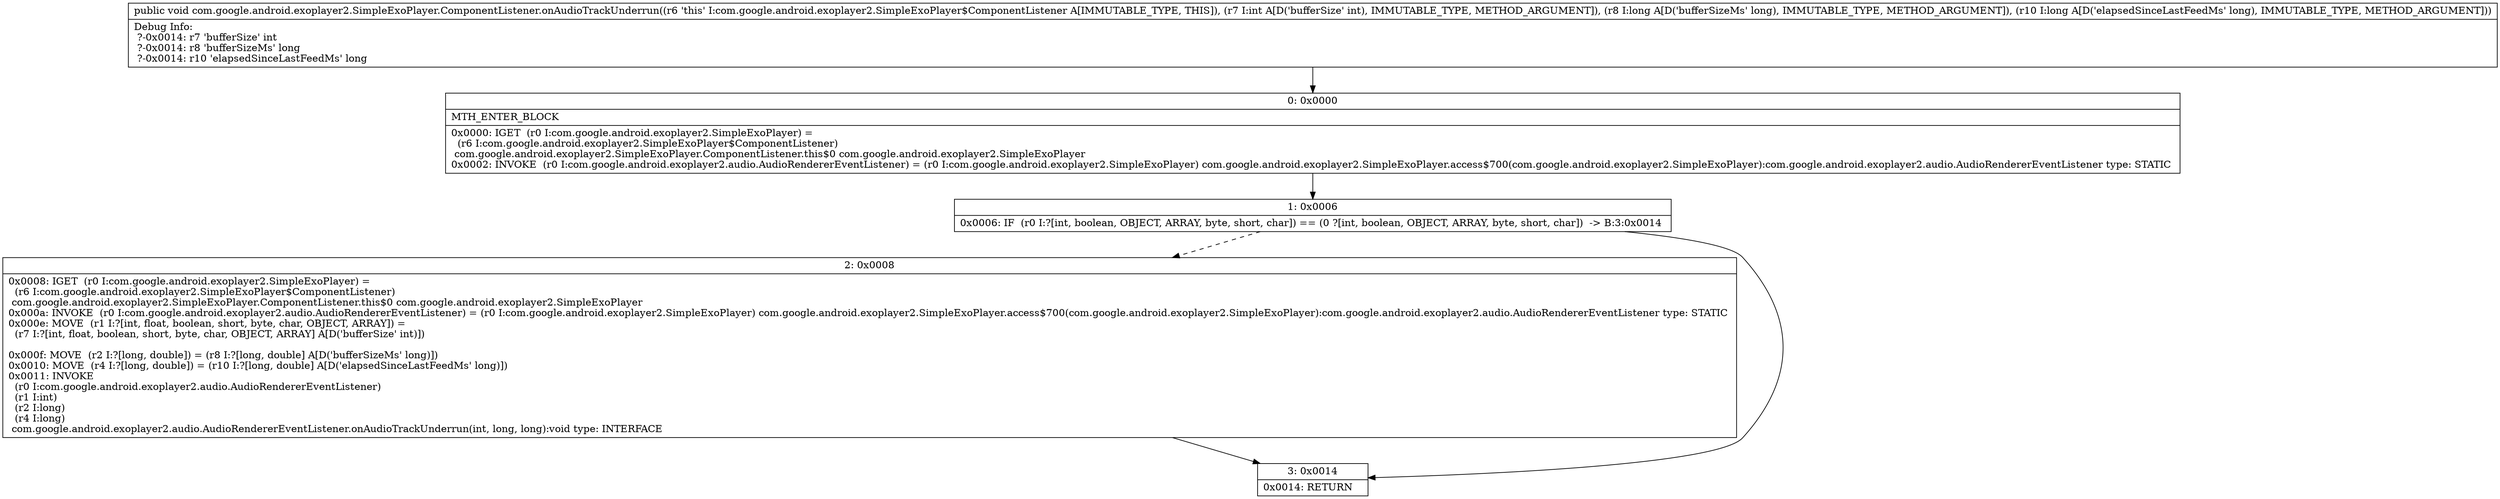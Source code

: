 digraph "CFG forcom.google.android.exoplayer2.SimpleExoPlayer.ComponentListener.onAudioTrackUnderrun(IJJ)V" {
Node_0 [shape=record,label="{0\:\ 0x0000|MTH_ENTER_BLOCK\l|0x0000: IGET  (r0 I:com.google.android.exoplayer2.SimpleExoPlayer) = \l  (r6 I:com.google.android.exoplayer2.SimpleExoPlayer$ComponentListener)\l com.google.android.exoplayer2.SimpleExoPlayer.ComponentListener.this$0 com.google.android.exoplayer2.SimpleExoPlayer \l0x0002: INVOKE  (r0 I:com.google.android.exoplayer2.audio.AudioRendererEventListener) = (r0 I:com.google.android.exoplayer2.SimpleExoPlayer) com.google.android.exoplayer2.SimpleExoPlayer.access$700(com.google.android.exoplayer2.SimpleExoPlayer):com.google.android.exoplayer2.audio.AudioRendererEventListener type: STATIC \l}"];
Node_1 [shape=record,label="{1\:\ 0x0006|0x0006: IF  (r0 I:?[int, boolean, OBJECT, ARRAY, byte, short, char]) == (0 ?[int, boolean, OBJECT, ARRAY, byte, short, char])  \-\> B:3:0x0014 \l}"];
Node_2 [shape=record,label="{2\:\ 0x0008|0x0008: IGET  (r0 I:com.google.android.exoplayer2.SimpleExoPlayer) = \l  (r6 I:com.google.android.exoplayer2.SimpleExoPlayer$ComponentListener)\l com.google.android.exoplayer2.SimpleExoPlayer.ComponentListener.this$0 com.google.android.exoplayer2.SimpleExoPlayer \l0x000a: INVOKE  (r0 I:com.google.android.exoplayer2.audio.AudioRendererEventListener) = (r0 I:com.google.android.exoplayer2.SimpleExoPlayer) com.google.android.exoplayer2.SimpleExoPlayer.access$700(com.google.android.exoplayer2.SimpleExoPlayer):com.google.android.exoplayer2.audio.AudioRendererEventListener type: STATIC \l0x000e: MOVE  (r1 I:?[int, float, boolean, short, byte, char, OBJECT, ARRAY]) = \l  (r7 I:?[int, float, boolean, short, byte, char, OBJECT, ARRAY] A[D('bufferSize' int)])\l \l0x000f: MOVE  (r2 I:?[long, double]) = (r8 I:?[long, double] A[D('bufferSizeMs' long)]) \l0x0010: MOVE  (r4 I:?[long, double]) = (r10 I:?[long, double] A[D('elapsedSinceLastFeedMs' long)]) \l0x0011: INVOKE  \l  (r0 I:com.google.android.exoplayer2.audio.AudioRendererEventListener)\l  (r1 I:int)\l  (r2 I:long)\l  (r4 I:long)\l com.google.android.exoplayer2.audio.AudioRendererEventListener.onAudioTrackUnderrun(int, long, long):void type: INTERFACE \l}"];
Node_3 [shape=record,label="{3\:\ 0x0014|0x0014: RETURN   \l}"];
MethodNode[shape=record,label="{public void com.google.android.exoplayer2.SimpleExoPlayer.ComponentListener.onAudioTrackUnderrun((r6 'this' I:com.google.android.exoplayer2.SimpleExoPlayer$ComponentListener A[IMMUTABLE_TYPE, THIS]), (r7 I:int A[D('bufferSize' int), IMMUTABLE_TYPE, METHOD_ARGUMENT]), (r8 I:long A[D('bufferSizeMs' long), IMMUTABLE_TYPE, METHOD_ARGUMENT]), (r10 I:long A[D('elapsedSinceLastFeedMs' long), IMMUTABLE_TYPE, METHOD_ARGUMENT]))  | Debug Info:\l  ?\-0x0014: r7 'bufferSize' int\l  ?\-0x0014: r8 'bufferSizeMs' long\l  ?\-0x0014: r10 'elapsedSinceLastFeedMs' long\l}"];
MethodNode -> Node_0;
Node_0 -> Node_1;
Node_1 -> Node_2[style=dashed];
Node_1 -> Node_3;
Node_2 -> Node_3;
}

